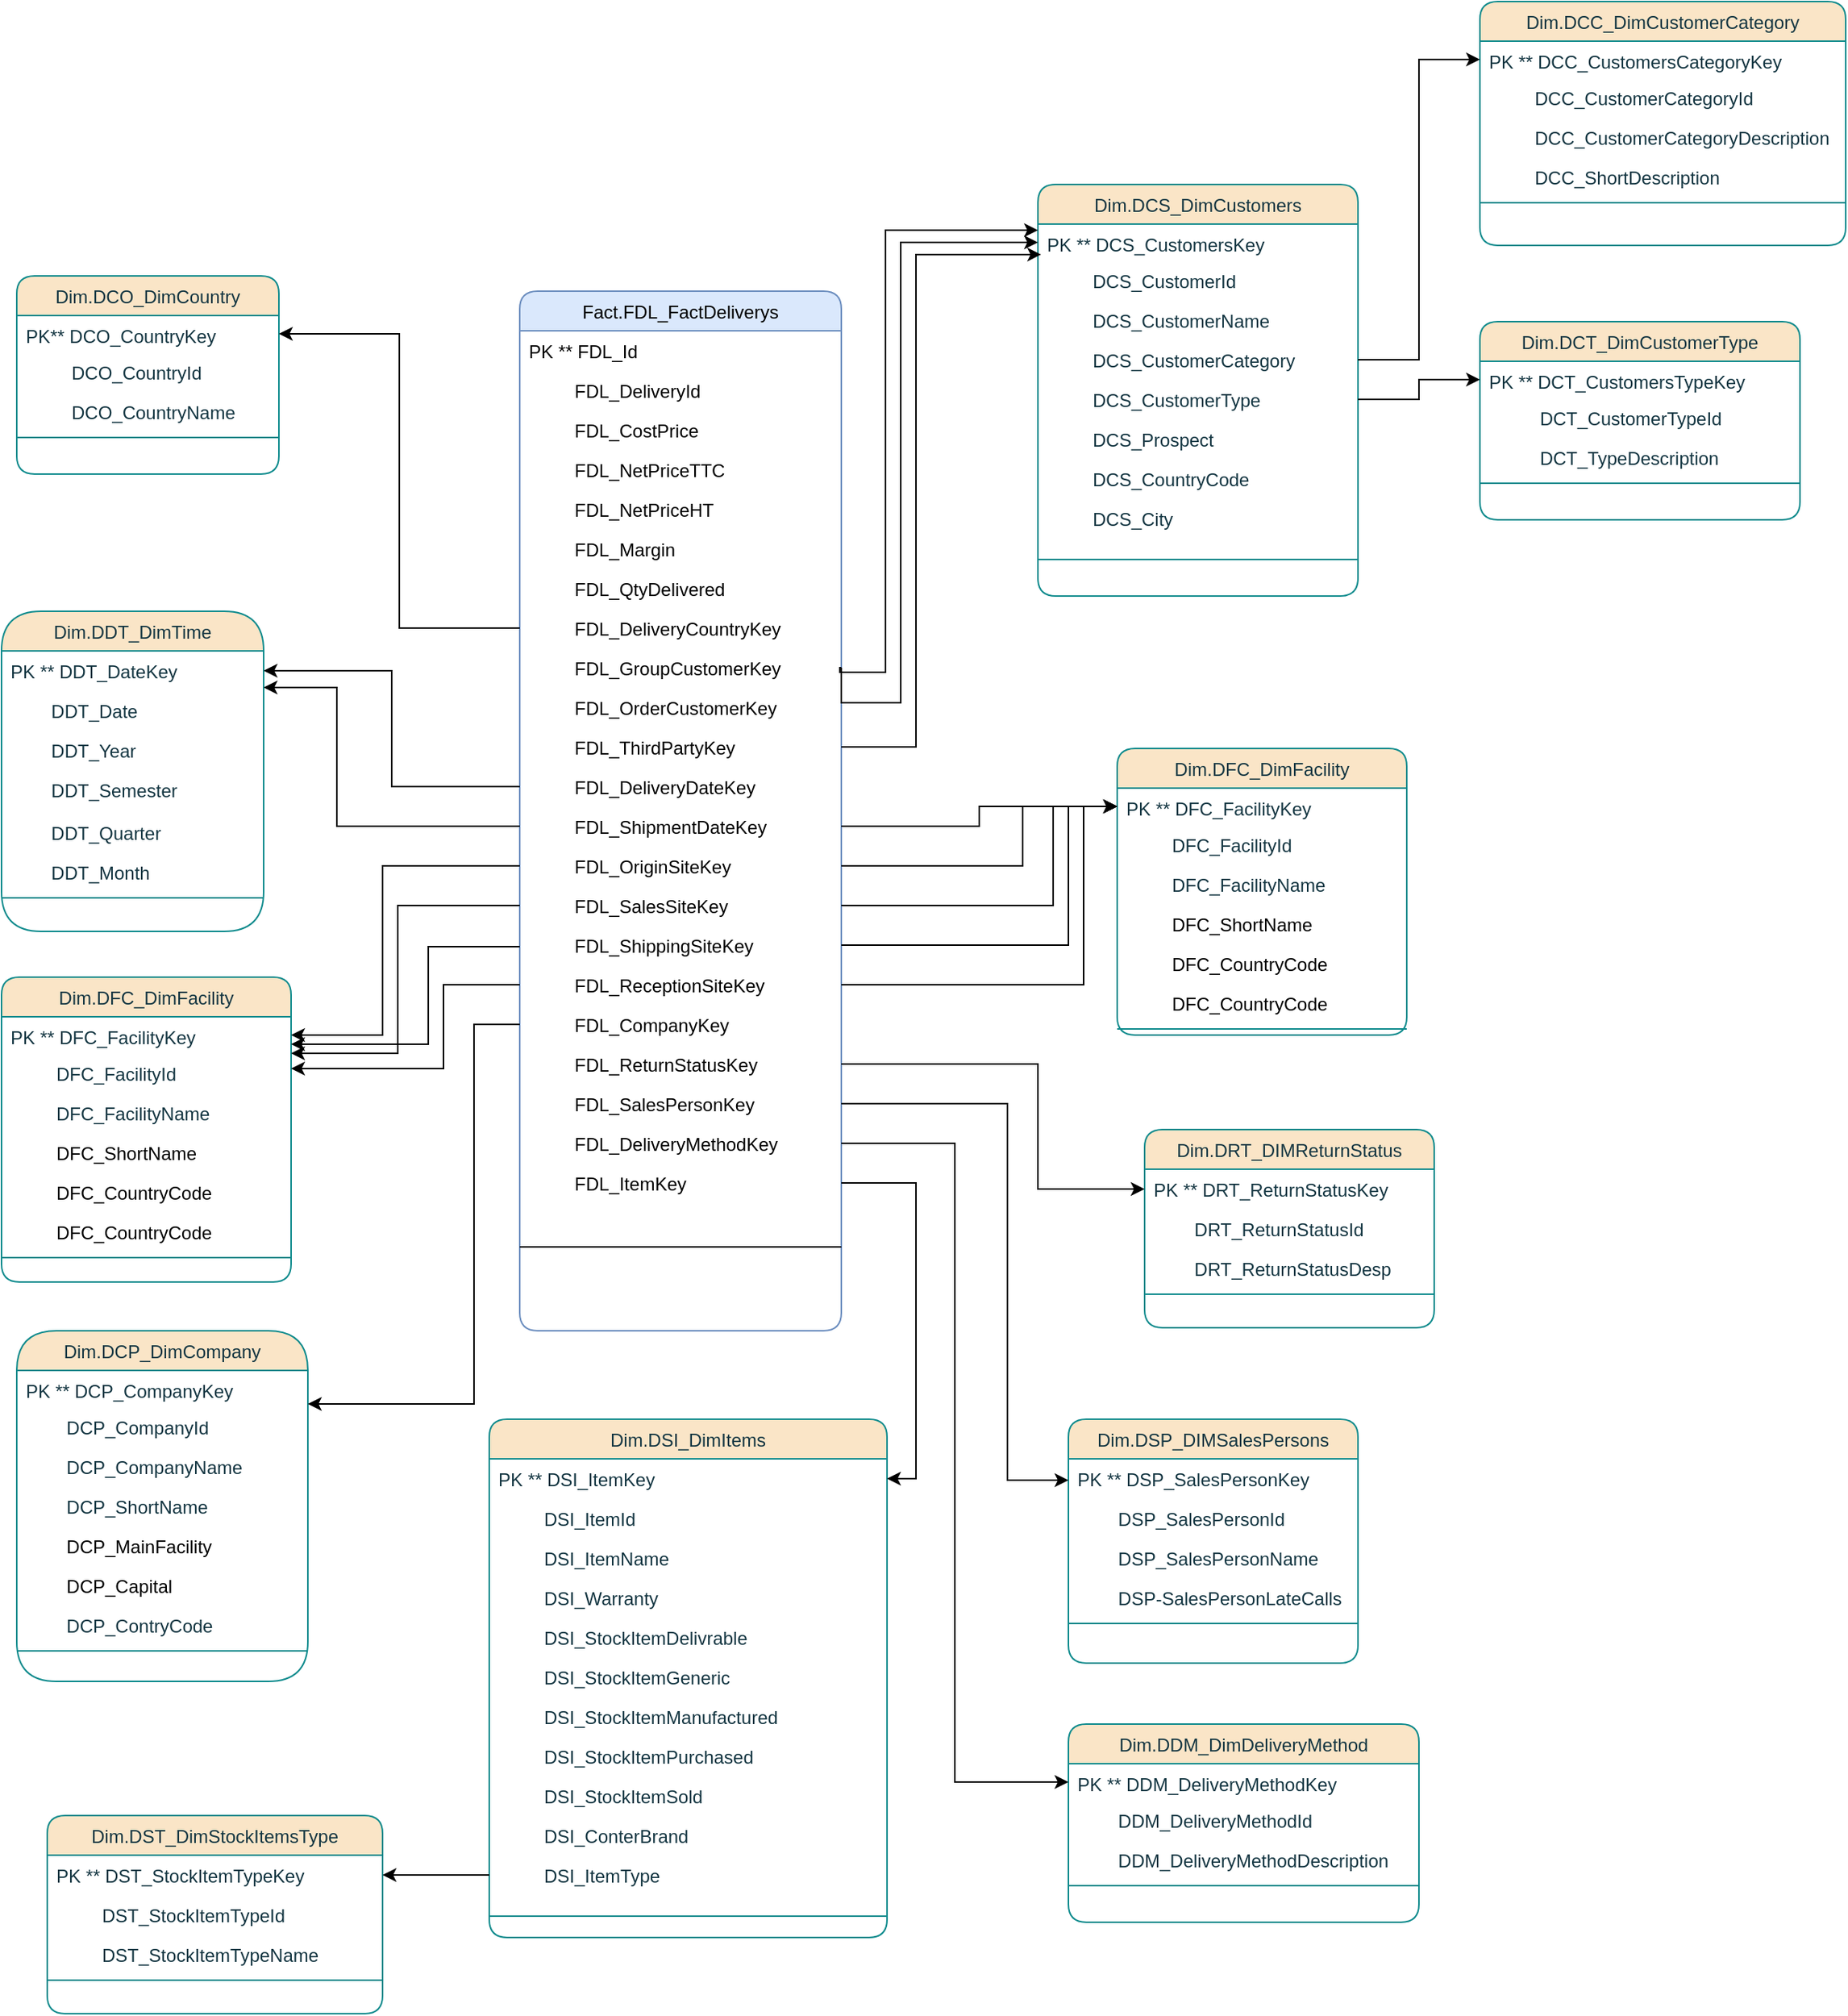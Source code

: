 <mxfile version="21.2.3" type="github">
  <diagram name="Page-1" id="ZgQyZG9NzWmbTlg7LCCB">
    <mxGraphModel dx="1158" dy="540" grid="1" gridSize="10" guides="1" tooltips="1" connect="1" arrows="1" fold="1" page="1" pageScale="1" pageWidth="1654" pageHeight="1169" math="0" shadow="0">
      <root>
        <mxCell id="0" />
        <mxCell id="1" parent="0" />
        <mxCell id="QGiz-dgJAuQ3S3tsfowD-1" value="Fact.FDL_FactDeliverys" style="swimlane;fontStyle=0;align=center;verticalAlign=top;childLayout=stackLayout;horizontal=1;startSize=26;horizontalStack=0;resizeParent=1;resizeLast=0;collapsible=1;marginBottom=0;rounded=1;shadow=0;strokeWidth=1;fillColor=#dae8fc;strokeColor=#6c8ebf;" vertex="1" parent="1">
          <mxGeometry x="340" y="340" width="211" height="682" as="geometry">
            <mxRectangle x="550" y="140" width="160" height="26" as="alternateBounds" />
          </mxGeometry>
        </mxCell>
        <mxCell id="QGiz-dgJAuQ3S3tsfowD-2" value="PK ** FDL_Id" style="text;align=left;verticalAlign=top;spacingLeft=4;spacingRight=4;overflow=hidden;rotatable=0;points=[[0,0.5],[1,0.5]];portConstraint=eastwest;" vertex="1" parent="QGiz-dgJAuQ3S3tsfowD-1">
          <mxGeometry y="26" width="211" height="26" as="geometry" />
        </mxCell>
        <mxCell id="QGiz-dgJAuQ3S3tsfowD-3" value="         FDL_DeliveryId" style="text;align=left;verticalAlign=top;spacingLeft=4;spacingRight=4;overflow=hidden;rotatable=0;points=[[0,0.5],[1,0.5]];portConstraint=eastwest;rounded=0;shadow=0;html=0;" vertex="1" parent="QGiz-dgJAuQ3S3tsfowD-1">
          <mxGeometry y="52" width="211" height="26" as="geometry" />
        </mxCell>
        <mxCell id="QGiz-dgJAuQ3S3tsfowD-4" value="         FDL_CostPrice   " style="text;align=left;verticalAlign=top;spacingLeft=4;spacingRight=4;overflow=hidden;rotatable=0;points=[[0,0.5],[1,0.5]];portConstraint=eastwest;rounded=0;shadow=0;html=0;" vertex="1" parent="QGiz-dgJAuQ3S3tsfowD-1">
          <mxGeometry y="78" width="211" height="26" as="geometry" />
        </mxCell>
        <mxCell id="QGiz-dgJAuQ3S3tsfowD-5" value="         FDL_NetPriceTTC  " style="text;align=left;verticalAlign=top;spacingLeft=4;spacingRight=4;overflow=hidden;rotatable=0;points=[[0,0.5],[1,0.5]];portConstraint=eastwest;rounded=0;shadow=0;html=0;" vertex="1" parent="QGiz-dgJAuQ3S3tsfowD-1">
          <mxGeometry y="104" width="211" height="26" as="geometry" />
        </mxCell>
        <mxCell id="QGiz-dgJAuQ3S3tsfowD-6" value="         FDL_NetPriceHT  " style="text;align=left;verticalAlign=top;spacingLeft=4;spacingRight=4;overflow=hidden;rotatable=0;points=[[0,0.5],[1,0.5]];portConstraint=eastwest;rounded=0;shadow=0;html=0;" vertex="1" parent="QGiz-dgJAuQ3S3tsfowD-1">
          <mxGeometry y="130" width="211" height="26" as="geometry" />
        </mxCell>
        <mxCell id="QGiz-dgJAuQ3S3tsfowD-7" value="         FDL_Margin  " style="text;align=left;verticalAlign=top;spacingLeft=4;spacingRight=4;overflow=hidden;rotatable=0;points=[[0,0.5],[1,0.5]];portConstraint=eastwest;rounded=0;shadow=0;html=0;" vertex="1" parent="QGiz-dgJAuQ3S3tsfowD-1">
          <mxGeometry y="156" width="211" height="26" as="geometry" />
        </mxCell>
        <mxCell id="QGiz-dgJAuQ3S3tsfowD-8" value="         FDL_QtyDelivered  " style="text;align=left;verticalAlign=top;spacingLeft=4;spacingRight=4;overflow=hidden;rotatable=0;points=[[0,0.5],[1,0.5]];portConstraint=eastwest;rounded=0;shadow=0;html=0;" vertex="1" parent="QGiz-dgJAuQ3S3tsfowD-1">
          <mxGeometry y="182" width="211" height="26" as="geometry" />
        </mxCell>
        <mxCell id="QGiz-dgJAuQ3S3tsfowD-12" value="         FDL_DeliveryCountryKey  " style="text;align=left;verticalAlign=top;spacingLeft=4;spacingRight=4;overflow=hidden;rotatable=0;points=[[0,0.5],[1,0.5]];portConstraint=eastwest;rounded=0;shadow=0;html=0;" vertex="1" parent="QGiz-dgJAuQ3S3tsfowD-1">
          <mxGeometry y="208" width="211" height="26" as="geometry" />
        </mxCell>
        <mxCell id="QGiz-dgJAuQ3S3tsfowD-9" value="         FDL_GroupCustomerKey  " style="text;align=left;verticalAlign=top;spacingLeft=4;spacingRight=4;overflow=hidden;rotatable=0;points=[[0,0.5],[1,0.5]];portConstraint=eastwest;rounded=0;shadow=0;html=0;" vertex="1" parent="QGiz-dgJAuQ3S3tsfowD-1">
          <mxGeometry y="234" width="211" height="26" as="geometry" />
        </mxCell>
        <mxCell id="QGiz-dgJAuQ3S3tsfowD-10" value="         FDL_OrderCustomerKey  " style="text;align=left;verticalAlign=top;spacingLeft=4;spacingRight=4;overflow=hidden;rotatable=0;points=[[0,0.5],[1,0.5]];portConstraint=eastwest;rounded=0;shadow=0;html=0;" vertex="1" parent="QGiz-dgJAuQ3S3tsfowD-1">
          <mxGeometry y="260" width="211" height="26" as="geometry" />
        </mxCell>
        <mxCell id="QGiz-dgJAuQ3S3tsfowD-11" value="         FDL_ThirdPartyKey  " style="text;align=left;verticalAlign=top;spacingLeft=4;spacingRight=4;overflow=hidden;rotatable=0;points=[[0,0.5],[1,0.5]];portConstraint=eastwest;rounded=0;shadow=0;html=0;" vertex="1" parent="QGiz-dgJAuQ3S3tsfowD-1">
          <mxGeometry y="286" width="211" height="26" as="geometry" />
        </mxCell>
        <mxCell id="QGiz-dgJAuQ3S3tsfowD-14" value="         FDL_DeliveryDateKey  " style="text;align=left;verticalAlign=top;spacingLeft=4;spacingRight=4;overflow=hidden;rotatable=0;points=[[0,0.5],[1,0.5]];portConstraint=eastwest;rounded=1;shadow=0;html=0;" vertex="1" parent="QGiz-dgJAuQ3S3tsfowD-1">
          <mxGeometry y="312" width="211" height="26" as="geometry" />
        </mxCell>
        <mxCell id="QGiz-dgJAuQ3S3tsfowD-15" value="         FDL_ShipmentDateKey  " style="text;align=left;verticalAlign=top;spacingLeft=4;spacingRight=4;overflow=hidden;rotatable=0;points=[[0,0.5],[1,0.5]];portConstraint=eastwest;rounded=1;shadow=0;html=0;" vertex="1" parent="QGiz-dgJAuQ3S3tsfowD-1">
          <mxGeometry y="338" width="211" height="26" as="geometry" />
        </mxCell>
        <mxCell id="QGiz-dgJAuQ3S3tsfowD-16" value="         FDL_OriginSiteKey&#xa;  " style="text;align=left;verticalAlign=top;spacingLeft=4;spacingRight=4;overflow=hidden;rotatable=0;points=[[0,0.5],[1,0.5]];portConstraint=eastwest;rounded=1;shadow=0;html=0;" vertex="1" parent="QGiz-dgJAuQ3S3tsfowD-1">
          <mxGeometry y="364" width="211" height="26" as="geometry" />
        </mxCell>
        <mxCell id="QGiz-dgJAuQ3S3tsfowD-17" value="         FDL_SalesSiteKey&#xa;  " style="text;align=left;verticalAlign=top;spacingLeft=4;spacingRight=4;overflow=hidden;rotatable=0;points=[[0,0.5],[1,0.5]];portConstraint=eastwest;rounded=1;shadow=0;html=0;" vertex="1" parent="QGiz-dgJAuQ3S3tsfowD-1">
          <mxGeometry y="390" width="211" height="26" as="geometry" />
        </mxCell>
        <mxCell id="QGiz-dgJAuQ3S3tsfowD-18" value="         FDL_ShippingSiteKey&#xa;  " style="text;align=left;verticalAlign=top;spacingLeft=4;spacingRight=4;overflow=hidden;rotatable=0;points=[[0,0.5],[1,0.5]];portConstraint=eastwest;rounded=1;shadow=0;html=0;" vertex="1" parent="QGiz-dgJAuQ3S3tsfowD-1">
          <mxGeometry y="416" width="211" height="26" as="geometry" />
        </mxCell>
        <mxCell id="QGiz-dgJAuQ3S3tsfowD-19" value="         FDL_ReceptionSiteKey&#xa;  " style="text;align=left;verticalAlign=top;spacingLeft=4;spacingRight=4;overflow=hidden;rotatable=0;points=[[0,0.5],[1,0.5]];portConstraint=eastwest;rounded=1;shadow=0;html=0;" vertex="1" parent="QGiz-dgJAuQ3S3tsfowD-1">
          <mxGeometry y="442" width="211" height="26" as="geometry" />
        </mxCell>
        <mxCell id="QGiz-dgJAuQ3S3tsfowD-20" value="         FDL_CompanyKey&#xa;  " style="text;align=left;verticalAlign=top;spacingLeft=4;spacingRight=4;overflow=hidden;rotatable=0;points=[[0,0.5],[1,0.5]];portConstraint=eastwest;rounded=1;shadow=0;html=0;" vertex="1" parent="QGiz-dgJAuQ3S3tsfowD-1">
          <mxGeometry y="468" width="211" height="26" as="geometry" />
        </mxCell>
        <mxCell id="QGiz-dgJAuQ3S3tsfowD-21" value="         FDL_ReturnStatusKey&#xa;  " style="text;align=left;verticalAlign=top;spacingLeft=4;spacingRight=4;overflow=hidden;rotatable=0;points=[[0,0.5],[1,0.5]];portConstraint=eastwest;rounded=1;shadow=0;html=0;" vertex="1" parent="QGiz-dgJAuQ3S3tsfowD-1">
          <mxGeometry y="494" width="211" height="26" as="geometry" />
        </mxCell>
        <mxCell id="QGiz-dgJAuQ3S3tsfowD-22" value="         FDL_SalesPersonKey&#xa;  " style="text;align=left;verticalAlign=top;spacingLeft=4;spacingRight=4;overflow=hidden;rotatable=0;points=[[0,0.5],[1,0.5]];portConstraint=eastwest;rounded=1;shadow=0;html=0;" vertex="1" parent="QGiz-dgJAuQ3S3tsfowD-1">
          <mxGeometry y="520" width="211" height="26" as="geometry" />
        </mxCell>
        <mxCell id="QGiz-dgJAuQ3S3tsfowD-23" value="         FDL_DeliveryMethodKey&#xa;  " style="text;align=left;verticalAlign=top;spacingLeft=4;spacingRight=4;overflow=hidden;rotatable=0;points=[[0,0.5],[1,0.5]];portConstraint=eastwest;rounded=1;shadow=0;html=0;" vertex="1" parent="QGiz-dgJAuQ3S3tsfowD-1">
          <mxGeometry y="546" width="211" height="26" as="geometry" />
        </mxCell>
        <mxCell id="QGiz-dgJAuQ3S3tsfowD-24" value="         FDL_ItemKey " style="text;align=left;verticalAlign=top;spacingLeft=4;spacingRight=4;overflow=hidden;rotatable=0;points=[[0,0.5],[1,0.5]];portConstraint=eastwest;rounded=0;shadow=0;html=0;" vertex="1" parent="QGiz-dgJAuQ3S3tsfowD-1">
          <mxGeometry y="572" width="211" height="26" as="geometry" />
        </mxCell>
        <mxCell id="QGiz-dgJAuQ3S3tsfowD-25" value="" style="line;html=1;strokeWidth=1;align=left;verticalAlign=middle;spacingTop=-1;spacingLeft=3;spacingRight=3;rotatable=0;labelPosition=right;points=[];portConstraint=eastwest;" vertex="1" parent="QGiz-dgJAuQ3S3tsfowD-1">
          <mxGeometry y="598" width="211" height="58" as="geometry" />
        </mxCell>
        <mxCell id="QGiz-dgJAuQ3S3tsfowD-26" value="Dim.DDT_DimTime" style="swimlane;fontStyle=0;align=center;verticalAlign=top;childLayout=stackLayout;horizontal=1;startSize=26;horizontalStack=0;resizeParent=1;resizeLast=0;collapsible=1;marginBottom=0;rounded=1;shadow=0;strokeWidth=1;fillColor=#FAE5C7;strokeColor=#0F8B8D;labelBackgroundColor=none;fontColor=#143642;arcSize=50;" vertex="1" parent="1">
          <mxGeometry y="550" width="172" height="210" as="geometry">
            <mxRectangle x="550" y="140" width="160" height="26" as="alternateBounds" />
          </mxGeometry>
        </mxCell>
        <mxCell id="QGiz-dgJAuQ3S3tsfowD-27" value="PK ** DDT_DateKey" style="text;align=left;verticalAlign=top;spacingLeft=4;spacingRight=4;overflow=hidden;rotatable=0;points=[[0,0.5],[1,0.5]];portConstraint=eastwest;labelBackgroundColor=none;fontColor=#143642;rounded=1;" vertex="1" parent="QGiz-dgJAuQ3S3tsfowD-26">
          <mxGeometry y="26" width="172" height="26" as="geometry" />
        </mxCell>
        <mxCell id="QGiz-dgJAuQ3S3tsfowD-28" value="        DDT_Date&#xa;" style="text;align=left;verticalAlign=top;spacingLeft=4;spacingRight=4;overflow=hidden;rotatable=0;points=[[0,0.5],[1,0.5]];portConstraint=eastwest;labelBackgroundColor=none;fontColor=#143642;rounded=1;" vertex="1" parent="QGiz-dgJAuQ3S3tsfowD-26">
          <mxGeometry y="52" width="172" height="26" as="geometry" />
        </mxCell>
        <mxCell id="QGiz-dgJAuQ3S3tsfowD-29" value="        DDT_Year&#xa;" style="text;align=left;verticalAlign=top;spacingLeft=4;spacingRight=4;overflow=hidden;rotatable=0;points=[[0,0.5],[1,0.5]];portConstraint=eastwest;labelBackgroundColor=none;fontColor=#143642;rounded=1;" vertex="1" parent="QGiz-dgJAuQ3S3tsfowD-26">
          <mxGeometry y="78" width="172" height="26" as="geometry" />
        </mxCell>
        <mxCell id="QGiz-dgJAuQ3S3tsfowD-30" value="        DDT_Semester&#xa;" style="text;align=left;verticalAlign=top;spacingLeft=4;spacingRight=4;overflow=hidden;rotatable=0;points=[[0,0.5],[1,0.5]];portConstraint=eastwest;labelBackgroundColor=none;fontColor=#143642;rounded=1;" vertex="1" parent="QGiz-dgJAuQ3S3tsfowD-26">
          <mxGeometry y="104" width="172" height="28" as="geometry" />
        </mxCell>
        <mxCell id="QGiz-dgJAuQ3S3tsfowD-31" value="        DDT_Quarter" style="text;align=left;verticalAlign=top;spacingLeft=4;spacingRight=4;overflow=hidden;rotatable=0;points=[[0,0.5],[1,0.5]];portConstraint=eastwest;labelBackgroundColor=none;fontColor=#143642;rounded=1;" vertex="1" parent="QGiz-dgJAuQ3S3tsfowD-26">
          <mxGeometry y="132" width="172" height="26" as="geometry" />
        </mxCell>
        <mxCell id="QGiz-dgJAuQ3S3tsfowD-32" value="        DDT_Month&#xa;" style="text;align=left;verticalAlign=top;spacingLeft=4;spacingRight=4;overflow=hidden;rotatable=0;points=[[0,0.5],[1,0.5]];portConstraint=eastwest;labelBackgroundColor=none;fontColor=#143642;rounded=1;" vertex="1" parent="QGiz-dgJAuQ3S3tsfowD-26">
          <mxGeometry y="158" width="172" height="26" as="geometry" />
        </mxCell>
        <mxCell id="QGiz-dgJAuQ3S3tsfowD-33" value="" style="line;html=1;strokeWidth=1;align=left;verticalAlign=middle;spacingTop=-1;spacingLeft=3;spacingRight=3;rotatable=0;labelPosition=right;points=[];portConstraint=eastwest;labelBackgroundColor=none;fillColor=#FAE5C7;strokeColor=#0F8B8D;fontColor=#143642;rounded=1;" vertex="1" parent="QGiz-dgJAuQ3S3tsfowD-26">
          <mxGeometry y="184" width="172" height="8" as="geometry" />
        </mxCell>
        <mxCell id="QGiz-dgJAuQ3S3tsfowD-34" style="edgeStyle=orthogonalEdgeStyle;rounded=0;orthogonalLoop=1;jettySize=auto;html=1;" edge="1" parent="1" source="QGiz-dgJAuQ3S3tsfowD-14" target="QGiz-dgJAuQ3S3tsfowD-27">
          <mxGeometry relative="1" as="geometry" />
        </mxCell>
        <mxCell id="QGiz-dgJAuQ3S3tsfowD-35" style="edgeStyle=orthogonalEdgeStyle;rounded=0;orthogonalLoop=1;jettySize=auto;html=1;" edge="1" parent="1" source="QGiz-dgJAuQ3S3tsfowD-15" target="QGiz-dgJAuQ3S3tsfowD-27">
          <mxGeometry relative="1" as="geometry">
            <Array as="points">
              <mxPoint x="220" y="691" />
              <mxPoint x="220" y="600" />
            </Array>
          </mxGeometry>
        </mxCell>
        <mxCell id="QGiz-dgJAuQ3S3tsfowD-36" value="Dim.DFC_DimFacility" style="swimlane;fontStyle=0;align=center;verticalAlign=top;childLayout=stackLayout;horizontal=1;startSize=26;horizontalStack=0;resizeParent=1;resizeLast=0;collapsible=1;marginBottom=0;rounded=1;shadow=0;strokeWidth=1;fillColor=#FAE5C7;strokeColor=#0F8B8D;labelBackgroundColor=none;fontColor=#143642;" vertex="1" parent="1">
          <mxGeometry y="790" width="190" height="200" as="geometry">
            <mxRectangle x="550" y="140" width="160" height="26" as="alternateBounds" />
          </mxGeometry>
        </mxCell>
        <mxCell id="QGiz-dgJAuQ3S3tsfowD-37" value="PK ** DFC_FacilityKey" style="text;align=left;verticalAlign=top;spacingLeft=4;spacingRight=4;overflow=hidden;rotatable=0;points=[[0,0.5],[1,0.5]];portConstraint=eastwest;labelBackgroundColor=none;fontColor=#143642;rounded=1;" vertex="1" parent="QGiz-dgJAuQ3S3tsfowD-36">
          <mxGeometry y="26" width="190" height="24" as="geometry" />
        </mxCell>
        <mxCell id="QGiz-dgJAuQ3S3tsfowD-38" value="         DFC_FacilityId" style="text;align=left;verticalAlign=top;spacingLeft=4;spacingRight=4;overflow=hidden;rotatable=0;points=[[0,0.5],[1,0.5]];portConstraint=eastwest;labelBackgroundColor=none;fontColor=#143642;rounded=1;" vertex="1" parent="QGiz-dgJAuQ3S3tsfowD-36">
          <mxGeometry y="50" width="190" height="26" as="geometry" />
        </mxCell>
        <mxCell id="QGiz-dgJAuQ3S3tsfowD-39" value="         DFC_FacilityName" style="text;align=left;verticalAlign=top;spacingLeft=4;spacingRight=4;overflow=hidden;rotatable=0;points=[[0,0.5],[1,0.5]];portConstraint=eastwest;labelBackgroundColor=none;fontColor=#143642;rounded=1;" vertex="1" parent="QGiz-dgJAuQ3S3tsfowD-36">
          <mxGeometry y="76" width="190" height="26" as="geometry" />
        </mxCell>
        <mxCell id="QGiz-dgJAuQ3S3tsfowD-40" value="         DFC_ShortName" style="text;align=left;verticalAlign=top;spacingLeft=4;spacingRight=4;overflow=hidden;rotatable=0;points=[[0,0.5],[1,0.5]];portConstraint=eastwest;labelBackgroundColor=none;rounded=1;" vertex="1" parent="QGiz-dgJAuQ3S3tsfowD-36">
          <mxGeometry y="102" width="190" height="26" as="geometry" />
        </mxCell>
        <mxCell id="QGiz-dgJAuQ3S3tsfowD-41" value="         DFC_CountryCode" style="text;align=left;verticalAlign=top;spacingLeft=4;spacingRight=4;overflow=hidden;rotatable=0;points=[[0,0.5],[1,0.5]];portConstraint=eastwest;labelBackgroundColor=none;rounded=1;" vertex="1" parent="QGiz-dgJAuQ3S3tsfowD-36">
          <mxGeometry y="128" width="190" height="26" as="geometry" />
        </mxCell>
        <mxCell id="QGiz-dgJAuQ3S3tsfowD-42" value="         DFC_CountryCode" style="text;align=left;verticalAlign=top;spacingLeft=4;spacingRight=4;overflow=hidden;rotatable=0;points=[[0,0.5],[1,0.5]];portConstraint=eastwest;labelBackgroundColor=none;rounded=1;" vertex="1" parent="QGiz-dgJAuQ3S3tsfowD-36">
          <mxGeometry y="154" width="190" height="26" as="geometry" />
        </mxCell>
        <mxCell id="QGiz-dgJAuQ3S3tsfowD-43" value="" style="line;html=1;strokeWidth=1;align=left;verticalAlign=middle;spacingTop=-1;spacingLeft=3;spacingRight=3;rotatable=0;labelPosition=right;points=[];portConstraint=eastwest;labelBackgroundColor=none;fillColor=#FAE5C7;strokeColor=#0F8B8D;fontColor=#143642;rounded=1;" vertex="1" parent="QGiz-dgJAuQ3S3tsfowD-36">
          <mxGeometry y="180" width="190" height="8" as="geometry" />
        </mxCell>
        <mxCell id="QGiz-dgJAuQ3S3tsfowD-44" style="edgeStyle=orthogonalEdgeStyle;rounded=0;orthogonalLoop=1;jettySize=auto;html=1;entryX=1;entryY=0.5;entryDx=0;entryDy=0;" edge="1" parent="1" source="QGiz-dgJAuQ3S3tsfowD-16" target="QGiz-dgJAuQ3S3tsfowD-37">
          <mxGeometry relative="1" as="geometry">
            <Array as="points">
              <mxPoint x="250" y="717" />
              <mxPoint x="250" y="828" />
            </Array>
          </mxGeometry>
        </mxCell>
        <mxCell id="QGiz-dgJAuQ3S3tsfowD-45" style="edgeStyle=orthogonalEdgeStyle;rounded=0;orthogonalLoop=1;jettySize=auto;html=1;" edge="1" parent="1" source="QGiz-dgJAuQ3S3tsfowD-17" target="QGiz-dgJAuQ3S3tsfowD-37">
          <mxGeometry relative="1" as="geometry">
            <Array as="points">
              <mxPoint x="260" y="743" />
              <mxPoint x="260" y="840" />
            </Array>
          </mxGeometry>
        </mxCell>
        <mxCell id="QGiz-dgJAuQ3S3tsfowD-46" style="edgeStyle=orthogonalEdgeStyle;rounded=0;orthogonalLoop=1;jettySize=auto;html=1;" edge="1" parent="1" source="QGiz-dgJAuQ3S3tsfowD-18">
          <mxGeometry relative="1" as="geometry">
            <mxPoint x="300" y="770" as="sourcePoint" />
            <mxPoint x="190" y="834" as="targetPoint" />
            <Array as="points">
              <mxPoint x="280" y="770" />
              <mxPoint x="280" y="834" />
            </Array>
          </mxGeometry>
        </mxCell>
        <mxCell id="QGiz-dgJAuQ3S3tsfowD-47" style="edgeStyle=orthogonalEdgeStyle;rounded=0;orthogonalLoop=1;jettySize=auto;html=1;" edge="1" parent="1" source="QGiz-dgJAuQ3S3tsfowD-19">
          <mxGeometry relative="1" as="geometry">
            <mxPoint x="190" y="850" as="targetPoint" />
            <Array as="points">
              <mxPoint x="290" y="795" />
              <mxPoint x="290" y="850" />
              <mxPoint x="190" y="850" />
            </Array>
          </mxGeometry>
        </mxCell>
        <mxCell id="QGiz-dgJAuQ3S3tsfowD-48" value="Dim.DCP_DimCompany" style="swimlane;fontStyle=0;align=center;verticalAlign=top;childLayout=stackLayout;horizontal=1;startSize=26;horizontalStack=0;resizeParent=1;resizeLast=0;collapsible=1;marginBottom=0;rounded=1;shadow=0;strokeWidth=1;fillColor=#FAE5C7;strokeColor=#0F8B8D;labelBackgroundColor=none;fontColor=#143642;arcSize=40;" vertex="1" parent="1">
          <mxGeometry x="10" y="1022" width="191" height="230" as="geometry">
            <mxRectangle x="550" y="140" width="160" height="26" as="alternateBounds" />
          </mxGeometry>
        </mxCell>
        <mxCell id="QGiz-dgJAuQ3S3tsfowD-49" value="PK ** DCP_CompanyKey&#xa;" style="text;align=left;verticalAlign=top;spacingLeft=4;spacingRight=4;overflow=hidden;rotatable=0;points=[[0,0.5],[1,0.5]];portConstraint=eastwest;labelBackgroundColor=none;fontColor=#143642;rounded=1;" vertex="1" parent="QGiz-dgJAuQ3S3tsfowD-48">
          <mxGeometry y="26" width="191" height="24" as="geometry" />
        </mxCell>
        <mxCell id="QGiz-dgJAuQ3S3tsfowD-50" value="        DCP_CompanyId" style="text;align=left;verticalAlign=top;spacingLeft=4;spacingRight=4;overflow=hidden;rotatable=0;points=[[0,0.5],[1,0.5]];portConstraint=eastwest;labelBackgroundColor=none;fontColor=#143642;rounded=1;" vertex="1" parent="QGiz-dgJAuQ3S3tsfowD-48">
          <mxGeometry y="50" width="191" height="26" as="geometry" />
        </mxCell>
        <mxCell id="QGiz-dgJAuQ3S3tsfowD-51" value="        DCP_CompanyName" style="text;align=left;verticalAlign=top;spacingLeft=4;spacingRight=4;overflow=hidden;rotatable=0;points=[[0,0.5],[1,0.5]];portConstraint=eastwest;labelBackgroundColor=none;fontColor=#143642;rounded=1;" vertex="1" parent="QGiz-dgJAuQ3S3tsfowD-48">
          <mxGeometry y="76" width="191" height="26" as="geometry" />
        </mxCell>
        <mxCell id="QGiz-dgJAuQ3S3tsfowD-52" value="        DCP_ShortName" style="text;align=left;verticalAlign=top;spacingLeft=4;spacingRight=4;overflow=hidden;rotatable=0;points=[[0,0.5],[1,0.5]];portConstraint=eastwest;labelBackgroundColor=none;fontColor=#143642;rounded=1;" vertex="1" parent="QGiz-dgJAuQ3S3tsfowD-48">
          <mxGeometry y="102" width="191" height="26" as="geometry" />
        </mxCell>
        <mxCell id="QGiz-dgJAuQ3S3tsfowD-53" value="        DCP_MainFacility" style="text;align=left;verticalAlign=top;spacingLeft=4;spacingRight=4;overflow=hidden;rotatable=0;points=[[0,0.5],[1,0.5]];portConstraint=eastwest;rounded=1;shadow=0;html=0;labelBackgroundColor=none;" vertex="1" parent="QGiz-dgJAuQ3S3tsfowD-48">
          <mxGeometry y="128" width="191" height="26" as="geometry" />
        </mxCell>
        <mxCell id="QGiz-dgJAuQ3S3tsfowD-54" value="        DCP_Capital" style="text;align=left;verticalAlign=top;spacingLeft=4;spacingRight=4;overflow=hidden;rotatable=0;points=[[0,0.5],[1,0.5]];portConstraint=eastwest;rounded=1;shadow=0;html=0;labelBackgroundColor=none;" vertex="1" parent="QGiz-dgJAuQ3S3tsfowD-48">
          <mxGeometry y="154" width="191" height="26" as="geometry" />
        </mxCell>
        <mxCell id="QGiz-dgJAuQ3S3tsfowD-55" value="        DCP_ContryCode" style="text;align=left;verticalAlign=top;spacingLeft=4;spacingRight=4;overflow=hidden;rotatable=0;points=[[0,0.5],[1,0.5]];portConstraint=eastwest;labelBackgroundColor=none;fontColor=#143642;rounded=1;" vertex="1" parent="QGiz-dgJAuQ3S3tsfowD-48">
          <mxGeometry y="180" width="191" height="26" as="geometry" />
        </mxCell>
        <mxCell id="QGiz-dgJAuQ3S3tsfowD-56" value="" style="line;html=1;strokeWidth=1;align=left;verticalAlign=middle;spacingTop=-1;spacingLeft=3;spacingRight=3;rotatable=0;labelPosition=right;points=[];portConstraint=eastwest;labelBackgroundColor=none;fillColor=#FAE5C7;strokeColor=#0F8B8D;fontColor=#143642;rounded=1;" vertex="1" parent="QGiz-dgJAuQ3S3tsfowD-48">
          <mxGeometry y="206" width="191" height="8" as="geometry" />
        </mxCell>
        <mxCell id="QGiz-dgJAuQ3S3tsfowD-57" style="edgeStyle=orthogonalEdgeStyle;rounded=0;orthogonalLoop=1;jettySize=auto;html=1;" edge="1" parent="1" source="QGiz-dgJAuQ3S3tsfowD-20" target="QGiz-dgJAuQ3S3tsfowD-49">
          <mxGeometry relative="1" as="geometry">
            <Array as="points">
              <mxPoint x="310" y="821" />
              <mxPoint x="310" y="1070" />
            </Array>
          </mxGeometry>
        </mxCell>
        <mxCell id="QGiz-dgJAuQ3S3tsfowD-58" value="Dim.DSI_DimItems" style="swimlane;fontStyle=0;align=center;verticalAlign=top;childLayout=stackLayout;horizontal=1;startSize=26;horizontalStack=0;resizeParent=1;resizeLast=0;collapsible=1;marginBottom=0;rounded=1;shadow=0;strokeWidth=1;fillColor=#FAE5C7;strokeColor=#0F8B8D;labelBackgroundColor=none;fontColor=#143642;" vertex="1" parent="1">
          <mxGeometry x="320" y="1080" width="261" height="340" as="geometry">
            <mxRectangle x="550" y="140" width="160" height="26" as="alternateBounds" />
          </mxGeometry>
        </mxCell>
        <mxCell id="QGiz-dgJAuQ3S3tsfowD-59" value="PK ** DSI_ItemKey" style="text;align=left;verticalAlign=top;spacingLeft=4;spacingRight=4;overflow=hidden;rotatable=0;points=[[0,0.5],[1,0.5]];portConstraint=eastwest;labelBackgroundColor=none;fontColor=#143642;rounded=1;" vertex="1" parent="QGiz-dgJAuQ3S3tsfowD-58">
          <mxGeometry y="26" width="261" height="26" as="geometry" />
        </mxCell>
        <mxCell id="QGiz-dgJAuQ3S3tsfowD-60" value="         DSI_ItemId&#xa;" style="text;align=left;verticalAlign=top;spacingLeft=4;spacingRight=4;overflow=hidden;rotatable=0;points=[[0,0.5],[1,0.5]];portConstraint=eastwest;labelBackgroundColor=none;fontColor=#143642;rounded=1;" vertex="1" parent="QGiz-dgJAuQ3S3tsfowD-58">
          <mxGeometry y="52" width="261" height="26" as="geometry" />
        </mxCell>
        <mxCell id="QGiz-dgJAuQ3S3tsfowD-61" value="         DSI_ItemName&#xa;" style="text;align=left;verticalAlign=top;spacingLeft=4;spacingRight=4;overflow=hidden;rotatable=0;points=[[0,0.5],[1,0.5]];portConstraint=eastwest;labelBackgroundColor=none;fontColor=#143642;rounded=1;" vertex="1" parent="QGiz-dgJAuQ3S3tsfowD-58">
          <mxGeometry y="78" width="261" height="26" as="geometry" />
        </mxCell>
        <mxCell id="QGiz-dgJAuQ3S3tsfowD-62" value="         DSI_Warranty&#xa;" style="text;align=left;verticalAlign=top;spacingLeft=4;spacingRight=4;overflow=hidden;rotatable=0;points=[[0,0.5],[1,0.5]];portConstraint=eastwest;labelBackgroundColor=none;fontColor=#143642;rounded=1;" vertex="1" parent="QGiz-dgJAuQ3S3tsfowD-58">
          <mxGeometry y="104" width="261" height="26" as="geometry" />
        </mxCell>
        <mxCell id="QGiz-dgJAuQ3S3tsfowD-63" value="         DSI_StockItemDelivrable" style="text;align=left;verticalAlign=top;spacingLeft=4;spacingRight=4;overflow=hidden;rotatable=0;points=[[0,0.5],[1,0.5]];portConstraint=eastwest;labelBackgroundColor=none;fontColor=#143642;rounded=1;" vertex="1" parent="QGiz-dgJAuQ3S3tsfowD-58">
          <mxGeometry y="130" width="261" height="26" as="geometry" />
        </mxCell>
        <mxCell id="QGiz-dgJAuQ3S3tsfowD-64" value="         DSI_StockItemGeneric &#xa;" style="text;align=left;verticalAlign=top;spacingLeft=4;spacingRight=4;overflow=hidden;rotatable=0;points=[[0,0.5],[1,0.5]];portConstraint=eastwest;labelBackgroundColor=none;fontColor=#143642;rounded=1;" vertex="1" parent="QGiz-dgJAuQ3S3tsfowD-58">
          <mxGeometry y="156" width="261" height="26" as="geometry" />
        </mxCell>
        <mxCell id="QGiz-dgJAuQ3S3tsfowD-65" value="         DSI_StockItemManufactured" style="text;align=left;verticalAlign=top;spacingLeft=4;spacingRight=4;overflow=hidden;rotatable=0;points=[[0,0.5],[1,0.5]];portConstraint=eastwest;labelBackgroundColor=none;fontColor=#143642;rounded=1;" vertex="1" parent="QGiz-dgJAuQ3S3tsfowD-58">
          <mxGeometry y="182" width="261" height="26" as="geometry" />
        </mxCell>
        <mxCell id="QGiz-dgJAuQ3S3tsfowD-66" value="         DSI_StockItemPurchased" style="text;align=left;verticalAlign=top;spacingLeft=4;spacingRight=4;overflow=hidden;rotatable=0;points=[[0,0.5],[1,0.5]];portConstraint=eastwest;labelBackgroundColor=none;fontColor=#143642;rounded=1;" vertex="1" parent="QGiz-dgJAuQ3S3tsfowD-58">
          <mxGeometry y="208" width="261" height="26" as="geometry" />
        </mxCell>
        <mxCell id="QGiz-dgJAuQ3S3tsfowD-67" value="         DSI_StockItemSold&#xa;" style="text;align=left;verticalAlign=top;spacingLeft=4;spacingRight=4;overflow=hidden;rotatable=0;points=[[0,0.5],[1,0.5]];portConstraint=eastwest;labelBackgroundColor=none;fontColor=#143642;rounded=1;" vertex="1" parent="QGiz-dgJAuQ3S3tsfowD-58">
          <mxGeometry y="234" width="261" height="26" as="geometry" />
        </mxCell>
        <mxCell id="QGiz-dgJAuQ3S3tsfowD-68" value="         DSI_ConterBrand&#xa;" style="text;align=left;verticalAlign=top;spacingLeft=4;spacingRight=4;overflow=hidden;rotatable=0;points=[[0,0.5],[1,0.5]];portConstraint=eastwest;labelBackgroundColor=none;fontColor=#143642;rounded=1;" vertex="1" parent="QGiz-dgJAuQ3S3tsfowD-58">
          <mxGeometry y="260" width="261" height="26" as="geometry" />
        </mxCell>
        <mxCell id="QGiz-dgJAuQ3S3tsfowD-69" value="         DSI_ItemType&#xa;" style="text;align=left;verticalAlign=top;spacingLeft=4;spacingRight=4;overflow=hidden;rotatable=0;points=[[0,0.5],[1,0.5]];portConstraint=eastwest;labelBackgroundColor=none;fontColor=#143642;rounded=1;" vertex="1" parent="QGiz-dgJAuQ3S3tsfowD-58">
          <mxGeometry y="286" width="261" height="26" as="geometry" />
        </mxCell>
        <mxCell id="QGiz-dgJAuQ3S3tsfowD-70" value="" style="line;html=1;strokeWidth=1;align=left;verticalAlign=middle;spacingTop=-1;spacingLeft=3;spacingRight=3;rotatable=0;labelPosition=right;points=[];portConstraint=eastwest;labelBackgroundColor=none;fillColor=#FAE5C7;strokeColor=#0F8B8D;fontColor=#143642;rounded=1;" vertex="1" parent="QGiz-dgJAuQ3S3tsfowD-58">
          <mxGeometry y="312" width="261" height="28" as="geometry" />
        </mxCell>
        <mxCell id="QGiz-dgJAuQ3S3tsfowD-72" style="edgeStyle=orthogonalEdgeStyle;rounded=0;orthogonalLoop=1;jettySize=auto;html=1;" edge="1" parent="1" source="QGiz-dgJAuQ3S3tsfowD-24" target="QGiz-dgJAuQ3S3tsfowD-59">
          <mxGeometry relative="1" as="geometry">
            <Array as="points">
              <mxPoint x="600" y="925" />
              <mxPoint x="600" y="1119" />
            </Array>
          </mxGeometry>
        </mxCell>
        <mxCell id="QGiz-dgJAuQ3S3tsfowD-73" value="Dim.DST_DimStockItemsType" style="swimlane;fontStyle=0;align=center;verticalAlign=top;childLayout=stackLayout;horizontal=1;startSize=26;horizontalStack=0;resizeParent=1;resizeLast=0;collapsible=1;marginBottom=0;rounded=1;shadow=0;strokeWidth=1;fillColor=#FAE5C7;strokeColor=#0F8B8D;labelBackgroundColor=none;fontColor=#143642;" vertex="1" parent="1">
          <mxGeometry x="30" y="1340" width="220" height="130" as="geometry">
            <mxRectangle x="550" y="140" width="160" height="26" as="alternateBounds" />
          </mxGeometry>
        </mxCell>
        <mxCell id="QGiz-dgJAuQ3S3tsfowD-74" value="PK ** DST_StockItemTypeKey" style="text;align=left;verticalAlign=top;spacingLeft=4;spacingRight=4;overflow=hidden;rotatable=0;points=[[0,0.5],[1,0.5]];portConstraint=eastwest;labelBackgroundColor=none;fontColor=#143642;rounded=1;" vertex="1" parent="QGiz-dgJAuQ3S3tsfowD-73">
          <mxGeometry y="26" width="220" height="26" as="geometry" />
        </mxCell>
        <mxCell id="QGiz-dgJAuQ3S3tsfowD-75" value="         DST_StockItemTypeId&#xa;" style="text;align=left;verticalAlign=top;spacingLeft=4;spacingRight=4;overflow=hidden;rotatable=0;points=[[0,0.5],[1,0.5]];portConstraint=eastwest;labelBackgroundColor=none;fontColor=#143642;rounded=1;" vertex="1" parent="QGiz-dgJAuQ3S3tsfowD-73">
          <mxGeometry y="52" width="220" height="26" as="geometry" />
        </mxCell>
        <mxCell id="QGiz-dgJAuQ3S3tsfowD-76" value="         DST_StockItemTypeName" style="text;align=left;verticalAlign=top;spacingLeft=4;spacingRight=4;overflow=hidden;rotatable=0;points=[[0,0.5],[1,0.5]];portConstraint=eastwest;labelBackgroundColor=none;fontColor=#143642;rounded=1;" vertex="1" parent="QGiz-dgJAuQ3S3tsfowD-73">
          <mxGeometry y="78" width="220" height="26" as="geometry" />
        </mxCell>
        <mxCell id="QGiz-dgJAuQ3S3tsfowD-77" value="" style="line;html=1;strokeWidth=1;align=left;verticalAlign=middle;spacingTop=-1;spacingLeft=3;spacingRight=3;rotatable=0;labelPosition=right;points=[];portConstraint=eastwest;labelBackgroundColor=none;fillColor=#FAE5C7;strokeColor=#0F8B8D;fontColor=#143642;rounded=1;" vertex="1" parent="QGiz-dgJAuQ3S3tsfowD-73">
          <mxGeometry y="104" width="220" height="8" as="geometry" />
        </mxCell>
        <mxCell id="QGiz-dgJAuQ3S3tsfowD-79" style="edgeStyle=orthogonalEdgeStyle;rounded=0;orthogonalLoop=1;jettySize=auto;html=1;" edge="1" parent="1" source="QGiz-dgJAuQ3S3tsfowD-69" target="QGiz-dgJAuQ3S3tsfowD-74">
          <mxGeometry relative="1" as="geometry" />
        </mxCell>
        <mxCell id="QGiz-dgJAuQ3S3tsfowD-80" value="Dim.DSP_DIMSalesPersons" style="swimlane;fontStyle=0;align=center;verticalAlign=top;childLayout=stackLayout;horizontal=1;startSize=26;horizontalStack=0;resizeParent=1;resizeLast=0;collapsible=1;marginBottom=0;rounded=1;shadow=0;strokeWidth=1;fillColor=#FAE5C7;strokeColor=#0F8B8D;labelBackgroundColor=none;fontColor=#143642;" vertex="1" parent="1">
          <mxGeometry x="700" y="1080" width="190" height="160" as="geometry">
            <mxRectangle x="550" y="140" width="160" height="26" as="alternateBounds" />
          </mxGeometry>
        </mxCell>
        <mxCell id="QGiz-dgJAuQ3S3tsfowD-81" value="PK ** DSP_SalesPersonKey" style="text;align=left;verticalAlign=top;spacingLeft=4;spacingRight=4;overflow=hidden;rotatable=0;points=[[0,0.5],[1,0.5]];portConstraint=eastwest;labelBackgroundColor=none;fontColor=#143642;rounded=1;" vertex="1" parent="QGiz-dgJAuQ3S3tsfowD-80">
          <mxGeometry y="26" width="190" height="26" as="geometry" />
        </mxCell>
        <mxCell id="QGiz-dgJAuQ3S3tsfowD-82" value="        DSP_SalesPersonId" style="text;align=left;verticalAlign=top;spacingLeft=4;spacingRight=4;overflow=hidden;rotatable=0;points=[[0,0.5],[1,0.5]];portConstraint=eastwest;labelBackgroundColor=none;fontColor=#143642;rounded=1;" vertex="1" parent="QGiz-dgJAuQ3S3tsfowD-80">
          <mxGeometry y="52" width="190" height="26" as="geometry" />
        </mxCell>
        <mxCell id="QGiz-dgJAuQ3S3tsfowD-83" value="        DSP_SalesPersonName" style="text;align=left;verticalAlign=top;spacingLeft=4;spacingRight=4;overflow=hidden;rotatable=0;points=[[0,0.5],[1,0.5]];portConstraint=eastwest;labelBackgroundColor=none;fontColor=#143642;rounded=1;" vertex="1" parent="QGiz-dgJAuQ3S3tsfowD-80">
          <mxGeometry y="78" width="190" height="26" as="geometry" />
        </mxCell>
        <mxCell id="QGiz-dgJAuQ3S3tsfowD-84" value="        DSP-SalesPersonLateCalls" style="text;align=left;verticalAlign=top;spacingLeft=4;spacingRight=4;overflow=hidden;rotatable=0;points=[[0,0.5],[1,0.5]];portConstraint=eastwest;rounded=1;shadow=0;html=0;labelBackgroundColor=none;fontColor=#143642;" vertex="1" parent="QGiz-dgJAuQ3S3tsfowD-80">
          <mxGeometry y="104" width="190" height="26" as="geometry" />
        </mxCell>
        <mxCell id="QGiz-dgJAuQ3S3tsfowD-85" value="" style="line;html=1;strokeWidth=1;align=left;verticalAlign=middle;spacingTop=-1;spacingLeft=3;spacingRight=3;rotatable=0;labelPosition=right;points=[];portConstraint=eastwest;labelBackgroundColor=none;fillColor=#FAE5C7;strokeColor=#0F8B8D;fontColor=#143642;rounded=1;" vertex="1" parent="QGiz-dgJAuQ3S3tsfowD-80">
          <mxGeometry y="130" width="190" height="8" as="geometry" />
        </mxCell>
        <mxCell id="QGiz-dgJAuQ3S3tsfowD-86" style="edgeStyle=orthogonalEdgeStyle;rounded=0;orthogonalLoop=1;jettySize=auto;html=1;" edge="1" parent="1" source="QGiz-dgJAuQ3S3tsfowD-22" target="QGiz-dgJAuQ3S3tsfowD-81">
          <mxGeometry relative="1" as="geometry">
            <Array as="points">
              <mxPoint x="660" y="873" />
              <mxPoint x="660" y="1120" />
            </Array>
          </mxGeometry>
        </mxCell>
        <mxCell id="QGiz-dgJAuQ3S3tsfowD-87" value="Dim.DRT_DIMReturnStatus" style="swimlane;fontStyle=0;align=center;verticalAlign=top;childLayout=stackLayout;horizontal=1;startSize=26;horizontalStack=0;resizeParent=1;resizeLast=0;collapsible=1;marginBottom=0;rounded=1;shadow=0;strokeWidth=1;fillColor=#FAE5C7;strokeColor=#0F8B8D;labelBackgroundColor=none;fontColor=#143642;" vertex="1" parent="1">
          <mxGeometry x="750" y="890" width="190" height="130" as="geometry">
            <mxRectangle x="550" y="140" width="160" height="26" as="alternateBounds" />
          </mxGeometry>
        </mxCell>
        <mxCell id="QGiz-dgJAuQ3S3tsfowD-88" value="PK ** DRT_ReturnStatusKey" style="text;align=left;verticalAlign=top;spacingLeft=4;spacingRight=4;overflow=hidden;rotatable=0;points=[[0,0.5],[1,0.5]];portConstraint=eastwest;labelBackgroundColor=none;fontColor=#143642;rounded=1;" vertex="1" parent="QGiz-dgJAuQ3S3tsfowD-87">
          <mxGeometry y="26" width="190" height="26" as="geometry" />
        </mxCell>
        <mxCell id="QGiz-dgJAuQ3S3tsfowD-89" value="        DRT_ReturnStatusId" style="text;align=left;verticalAlign=top;spacingLeft=4;spacingRight=4;overflow=hidden;rotatable=0;points=[[0,0.5],[1,0.5]];portConstraint=eastwest;labelBackgroundColor=none;fontColor=#143642;rounded=1;" vertex="1" parent="QGiz-dgJAuQ3S3tsfowD-87">
          <mxGeometry y="52" width="190" height="26" as="geometry" />
        </mxCell>
        <mxCell id="QGiz-dgJAuQ3S3tsfowD-90" value="        DRT_ReturnStatusDesp" style="text;align=left;verticalAlign=top;spacingLeft=4;spacingRight=4;overflow=hidden;rotatable=0;points=[[0,0.5],[1,0.5]];portConstraint=eastwest;labelBackgroundColor=none;fontColor=#143642;rounded=1;" vertex="1" parent="QGiz-dgJAuQ3S3tsfowD-87">
          <mxGeometry y="78" width="190" height="26" as="geometry" />
        </mxCell>
        <mxCell id="QGiz-dgJAuQ3S3tsfowD-92" value="" style="line;html=1;strokeWidth=1;align=left;verticalAlign=middle;spacingTop=-1;spacingLeft=3;spacingRight=3;rotatable=0;labelPosition=right;points=[];portConstraint=eastwest;labelBackgroundColor=none;fillColor=#FAE5C7;strokeColor=#0F8B8D;fontColor=#143642;rounded=1;" vertex="1" parent="QGiz-dgJAuQ3S3tsfowD-87">
          <mxGeometry y="104" width="190" height="8" as="geometry" />
        </mxCell>
        <mxCell id="QGiz-dgJAuQ3S3tsfowD-93" style="edgeStyle=orthogonalEdgeStyle;rounded=0;orthogonalLoop=1;jettySize=auto;html=1;" edge="1" parent="1" source="QGiz-dgJAuQ3S3tsfowD-21" target="QGiz-dgJAuQ3S3tsfowD-88">
          <mxGeometry relative="1" as="geometry">
            <Array as="points">
              <mxPoint x="680" y="847" />
              <mxPoint x="680" y="929" />
            </Array>
          </mxGeometry>
        </mxCell>
        <mxCell id="QGiz-dgJAuQ3S3tsfowD-94" value="Dim.DFC_DimFacility" style="swimlane;fontStyle=0;align=center;verticalAlign=top;childLayout=stackLayout;horizontal=1;startSize=26;horizontalStack=0;resizeParent=1;resizeLast=0;collapsible=1;marginBottom=0;rounded=1;shadow=0;strokeWidth=1;fillColor=#FAE5C7;strokeColor=#0F8B8D;labelBackgroundColor=none;fontColor=#143642;" vertex="1" parent="1">
          <mxGeometry x="732" y="640" width="190" height="188" as="geometry">
            <mxRectangle x="550" y="140" width="160" height="26" as="alternateBounds" />
          </mxGeometry>
        </mxCell>
        <mxCell id="QGiz-dgJAuQ3S3tsfowD-95" value="PK ** DFC_FacilityKey" style="text;align=left;verticalAlign=top;spacingLeft=4;spacingRight=4;overflow=hidden;rotatable=0;points=[[0,0.5],[1,0.5]];portConstraint=eastwest;labelBackgroundColor=none;fontColor=#143642;rounded=1;" vertex="1" parent="QGiz-dgJAuQ3S3tsfowD-94">
          <mxGeometry y="26" width="190" height="24" as="geometry" />
        </mxCell>
        <mxCell id="QGiz-dgJAuQ3S3tsfowD-96" value="         DFC_FacilityId" style="text;align=left;verticalAlign=top;spacingLeft=4;spacingRight=4;overflow=hidden;rotatable=0;points=[[0,0.5],[1,0.5]];portConstraint=eastwest;labelBackgroundColor=none;fontColor=#143642;rounded=1;" vertex="1" parent="QGiz-dgJAuQ3S3tsfowD-94">
          <mxGeometry y="50" width="190" height="26" as="geometry" />
        </mxCell>
        <mxCell id="QGiz-dgJAuQ3S3tsfowD-97" value="         DFC_FacilityName" style="text;align=left;verticalAlign=top;spacingLeft=4;spacingRight=4;overflow=hidden;rotatable=0;points=[[0,0.5],[1,0.5]];portConstraint=eastwest;labelBackgroundColor=none;fontColor=#143642;rounded=1;" vertex="1" parent="QGiz-dgJAuQ3S3tsfowD-94">
          <mxGeometry y="76" width="190" height="26" as="geometry" />
        </mxCell>
        <mxCell id="QGiz-dgJAuQ3S3tsfowD-98" value="         DFC_ShortName" style="text;align=left;verticalAlign=top;spacingLeft=4;spacingRight=4;overflow=hidden;rotatable=0;points=[[0,0.5],[1,0.5]];portConstraint=eastwest;labelBackgroundColor=none;rounded=1;" vertex="1" parent="QGiz-dgJAuQ3S3tsfowD-94">
          <mxGeometry y="102" width="190" height="26" as="geometry" />
        </mxCell>
        <mxCell id="QGiz-dgJAuQ3S3tsfowD-99" value="         DFC_CountryCode" style="text;align=left;verticalAlign=top;spacingLeft=4;spacingRight=4;overflow=hidden;rotatable=0;points=[[0,0.5],[1,0.5]];portConstraint=eastwest;labelBackgroundColor=none;rounded=1;" vertex="1" parent="QGiz-dgJAuQ3S3tsfowD-94">
          <mxGeometry y="128" width="190" height="26" as="geometry" />
        </mxCell>
        <mxCell id="QGiz-dgJAuQ3S3tsfowD-100" value="         DFC_CountryCode" style="text;align=left;verticalAlign=top;spacingLeft=4;spacingRight=4;overflow=hidden;rotatable=0;points=[[0,0.5],[1,0.5]];portConstraint=eastwest;labelBackgroundColor=none;rounded=1;" vertex="1" parent="QGiz-dgJAuQ3S3tsfowD-94">
          <mxGeometry y="154" width="190" height="26" as="geometry" />
        </mxCell>
        <mxCell id="QGiz-dgJAuQ3S3tsfowD-101" value="" style="line;html=1;strokeWidth=1;align=left;verticalAlign=middle;spacingTop=-1;spacingLeft=3;spacingRight=3;rotatable=0;labelPosition=right;points=[];portConstraint=eastwest;labelBackgroundColor=none;fillColor=#FAE5C7;strokeColor=#0F8B8D;fontColor=#143642;rounded=1;" vertex="1" parent="QGiz-dgJAuQ3S3tsfowD-94">
          <mxGeometry y="180" width="190" height="8" as="geometry" />
        </mxCell>
        <mxCell id="QGiz-dgJAuQ3S3tsfowD-107" value="Dim.DCS_DimCustomers" style="swimlane;fontStyle=0;align=center;verticalAlign=top;childLayout=stackLayout;horizontal=1;startSize=26;horizontalStack=0;resizeParent=1;resizeLast=0;collapsible=1;marginBottom=0;rounded=1;shadow=0;strokeWidth=1;fillColor=#FAE5C7;strokeColor=#0F8B8D;labelBackgroundColor=none;fontColor=#143642;" vertex="1" parent="1">
          <mxGeometry x="680" y="270" width="210" height="270" as="geometry">
            <mxRectangle x="550" y="140" width="160" height="26" as="alternateBounds" />
          </mxGeometry>
        </mxCell>
        <mxCell id="QGiz-dgJAuQ3S3tsfowD-108" value="PK ** DCS_CustomersKey" style="text;align=left;verticalAlign=top;spacingLeft=4;spacingRight=4;overflow=hidden;rotatable=0;points=[[0,0.5],[1,0.5]];portConstraint=eastwest;labelBackgroundColor=none;fontColor=#143642;rounded=1;" vertex="1" parent="QGiz-dgJAuQ3S3tsfowD-107">
          <mxGeometry y="26" width="210" height="24" as="geometry" />
        </mxCell>
        <mxCell id="QGiz-dgJAuQ3S3tsfowD-109" value="         DCS_CustomerId" style="text;align=left;verticalAlign=top;spacingLeft=4;spacingRight=4;overflow=hidden;rotatable=0;points=[[0,0.5],[1,0.5]];portConstraint=eastwest;labelBackgroundColor=none;fontColor=#143642;rounded=1;" vertex="1" parent="QGiz-dgJAuQ3S3tsfowD-107">
          <mxGeometry y="50" width="210" height="26" as="geometry" />
        </mxCell>
        <mxCell id="QGiz-dgJAuQ3S3tsfowD-110" value="         DCS_CustomerName" style="text;align=left;verticalAlign=top;spacingLeft=4;spacingRight=4;overflow=hidden;rotatable=0;points=[[0,0.5],[1,0.5]];portConstraint=eastwest;labelBackgroundColor=none;fontColor=#143642;rounded=1;" vertex="1" parent="QGiz-dgJAuQ3S3tsfowD-107">
          <mxGeometry y="76" width="210" height="26" as="geometry" />
        </mxCell>
        <mxCell id="QGiz-dgJAuQ3S3tsfowD-111" value="         DCS_CustomerCategory" style="text;align=left;verticalAlign=top;spacingLeft=4;spacingRight=4;overflow=hidden;rotatable=0;points=[[0,0.5],[1,0.5]];portConstraint=eastwest;labelBackgroundColor=none;fontColor=#143642;rounded=1;" vertex="1" parent="QGiz-dgJAuQ3S3tsfowD-107">
          <mxGeometry y="102" width="210" height="26" as="geometry" />
        </mxCell>
        <mxCell id="QGiz-dgJAuQ3S3tsfowD-112" value="         DCS_CustomerType" style="text;align=left;verticalAlign=top;spacingLeft=4;spacingRight=4;overflow=hidden;rotatable=0;points=[[0,0.5],[1,0.5]];portConstraint=eastwest;labelBackgroundColor=none;fontColor=#143642;rounded=1;" vertex="1" parent="QGiz-dgJAuQ3S3tsfowD-107">
          <mxGeometry y="128" width="210" height="26" as="geometry" />
        </mxCell>
        <mxCell id="QGiz-dgJAuQ3S3tsfowD-113" value="         DCS_Prospect" style="text;align=left;verticalAlign=top;spacingLeft=4;spacingRight=4;overflow=hidden;rotatable=0;points=[[0,0.5],[1,0.5]];portConstraint=eastwest;labelBackgroundColor=none;fontColor=#143642;rounded=1;" vertex="1" parent="QGiz-dgJAuQ3S3tsfowD-107">
          <mxGeometry y="154" width="210" height="26" as="geometry" />
        </mxCell>
        <mxCell id="QGiz-dgJAuQ3S3tsfowD-114" value="         DCS_CountryCode" style="text;align=left;verticalAlign=top;spacingLeft=4;spacingRight=4;overflow=hidden;rotatable=0;points=[[0,0.5],[1,0.5]];portConstraint=eastwest;labelBackgroundColor=none;fontColor=#143642;rounded=1;" vertex="1" parent="QGiz-dgJAuQ3S3tsfowD-107">
          <mxGeometry y="180" width="210" height="26" as="geometry" />
        </mxCell>
        <mxCell id="QGiz-dgJAuQ3S3tsfowD-115" value="         DCS_City" style="text;align=left;verticalAlign=top;spacingLeft=4;spacingRight=4;overflow=hidden;rotatable=0;points=[[0,0.5],[1,0.5]];portConstraint=eastwest;labelBackgroundColor=none;fontColor=#143642;rounded=1;" vertex="1" parent="QGiz-dgJAuQ3S3tsfowD-107">
          <mxGeometry y="206" width="210" height="26" as="geometry" />
        </mxCell>
        <mxCell id="QGiz-dgJAuQ3S3tsfowD-116" value="" style="line;html=1;strokeWidth=1;align=left;verticalAlign=middle;spacingTop=-1;spacingLeft=3;spacingRight=3;rotatable=0;labelPosition=right;points=[];portConstraint=eastwest;labelBackgroundColor=none;fillColor=#FAE5C7;strokeColor=#0F8B8D;fontColor=#143642;rounded=1;" vertex="1" parent="QGiz-dgJAuQ3S3tsfowD-107">
          <mxGeometry y="232" width="210" height="28" as="geometry" />
        </mxCell>
        <mxCell id="QGiz-dgJAuQ3S3tsfowD-117" value="Dim.DCC_DimCustomerCategory" style="swimlane;fontStyle=0;align=center;verticalAlign=top;childLayout=stackLayout;horizontal=1;startSize=26;horizontalStack=0;resizeParent=1;resizeLast=0;collapsible=1;marginBottom=0;rounded=1;shadow=0;strokeWidth=1;fillColor=#FAE5C7;strokeColor=#0F8B8D;labelBackgroundColor=none;fontColor=#143642;" vertex="1" parent="1">
          <mxGeometry x="970" y="150" width="240" height="160" as="geometry">
            <mxRectangle x="550" y="140" width="160" height="26" as="alternateBounds" />
          </mxGeometry>
        </mxCell>
        <mxCell id="QGiz-dgJAuQ3S3tsfowD-118" value="PK ** DCC_CustomersCategoryKey" style="text;align=left;verticalAlign=top;spacingLeft=4;spacingRight=4;overflow=hidden;rotatable=0;points=[[0,0.5],[1,0.5]];portConstraint=eastwest;labelBackgroundColor=none;fontColor=#143642;rounded=1;" vertex="1" parent="QGiz-dgJAuQ3S3tsfowD-117">
          <mxGeometry y="26" width="240" height="24" as="geometry" />
        </mxCell>
        <mxCell id="QGiz-dgJAuQ3S3tsfowD-119" value="         DCC_CustomerCategoryId" style="text;align=left;verticalAlign=top;spacingLeft=4;spacingRight=4;overflow=hidden;rotatable=0;points=[[0,0.5],[1,0.5]];portConstraint=eastwest;labelBackgroundColor=none;fontColor=#143642;rounded=1;" vertex="1" parent="QGiz-dgJAuQ3S3tsfowD-117">
          <mxGeometry y="50" width="240" height="26" as="geometry" />
        </mxCell>
        <mxCell id="QGiz-dgJAuQ3S3tsfowD-120" value="         DCC_CustomerCategoryDescription" style="text;align=left;verticalAlign=top;spacingLeft=4;spacingRight=4;overflow=hidden;rotatable=0;points=[[0,0.5],[1,0.5]];portConstraint=eastwest;labelBackgroundColor=none;fontColor=#143642;rounded=1;" vertex="1" parent="QGiz-dgJAuQ3S3tsfowD-117">
          <mxGeometry y="76" width="240" height="26" as="geometry" />
        </mxCell>
        <mxCell id="QGiz-dgJAuQ3S3tsfowD-121" value="         DCC_ShortDescription" style="text;align=left;verticalAlign=top;spacingLeft=4;spacingRight=4;overflow=hidden;rotatable=0;points=[[0,0.5],[1,0.5]];portConstraint=eastwest;labelBackgroundColor=none;fontColor=#143642;rounded=1;" vertex="1" parent="QGiz-dgJAuQ3S3tsfowD-117">
          <mxGeometry y="102" width="240" height="26" as="geometry" />
        </mxCell>
        <mxCell id="QGiz-dgJAuQ3S3tsfowD-122" value="" style="line;html=1;strokeWidth=1;align=left;verticalAlign=middle;spacingTop=-1;spacingLeft=3;spacingRight=3;rotatable=0;labelPosition=right;points=[];portConstraint=eastwest;labelBackgroundColor=none;fillColor=#FAE5C7;strokeColor=#0F8B8D;fontColor=#143642;rounded=1;" vertex="1" parent="QGiz-dgJAuQ3S3tsfowD-117">
          <mxGeometry y="128" width="240" height="8" as="geometry" />
        </mxCell>
        <mxCell id="QGiz-dgJAuQ3S3tsfowD-123" value="Dim.DCT_DimCustomerType" style="swimlane;fontStyle=0;align=center;verticalAlign=top;childLayout=stackLayout;horizontal=1;startSize=26;horizontalStack=0;resizeParent=1;resizeLast=0;collapsible=1;marginBottom=0;rounded=1;shadow=0;strokeWidth=1;fillColor=#FAE5C7;strokeColor=#0F8B8D;labelBackgroundColor=none;fontColor=#143642;" vertex="1" parent="1">
          <mxGeometry x="970" y="360" width="210" height="130" as="geometry">
            <mxRectangle x="550" y="140" width="160" height="26" as="alternateBounds" />
          </mxGeometry>
        </mxCell>
        <mxCell id="QGiz-dgJAuQ3S3tsfowD-124" value="PK ** DCT_CustomersTypeKey" style="text;align=left;verticalAlign=top;spacingLeft=4;spacingRight=4;overflow=hidden;rotatable=0;points=[[0,0.5],[1,0.5]];portConstraint=eastwest;labelBackgroundColor=none;fontColor=#143642;rounded=1;" vertex="1" parent="QGiz-dgJAuQ3S3tsfowD-123">
          <mxGeometry y="26" width="210" height="24" as="geometry" />
        </mxCell>
        <mxCell id="QGiz-dgJAuQ3S3tsfowD-125" value="          DCT_CustomerTypeId" style="text;align=left;verticalAlign=top;spacingLeft=4;spacingRight=4;overflow=hidden;rotatable=0;points=[[0,0.5],[1,0.5]];portConstraint=eastwest;labelBackgroundColor=none;fontColor=#143642;rounded=1;" vertex="1" parent="QGiz-dgJAuQ3S3tsfowD-123">
          <mxGeometry y="50" width="210" height="26" as="geometry" />
        </mxCell>
        <mxCell id="QGiz-dgJAuQ3S3tsfowD-126" value="          DCT_TypeDescription" style="text;align=left;verticalAlign=top;spacingLeft=4;spacingRight=4;overflow=hidden;rotatable=0;points=[[0,0.5],[1,0.5]];portConstraint=eastwest;labelBackgroundColor=none;fontColor=#143642;rounded=1;" vertex="1" parent="QGiz-dgJAuQ3S3tsfowD-123">
          <mxGeometry y="76" width="210" height="26" as="geometry" />
        </mxCell>
        <mxCell id="QGiz-dgJAuQ3S3tsfowD-127" value="" style="line;html=1;strokeWidth=1;align=left;verticalAlign=middle;spacingTop=-1;spacingLeft=3;spacingRight=3;rotatable=0;labelPosition=right;points=[];portConstraint=eastwest;labelBackgroundColor=none;fillColor=#FAE5C7;strokeColor=#0F8B8D;fontColor=#143642;rounded=1;" vertex="1" parent="QGiz-dgJAuQ3S3tsfowD-123">
          <mxGeometry y="102" width="210" height="8" as="geometry" />
        </mxCell>
        <mxCell id="QGiz-dgJAuQ3S3tsfowD-129" style="edgeStyle=orthogonalEdgeStyle;rounded=0;orthogonalLoop=1;jettySize=auto;html=1;" edge="1" parent="1" source="QGiz-dgJAuQ3S3tsfowD-112" target="QGiz-dgJAuQ3S3tsfowD-124">
          <mxGeometry relative="1" as="geometry" />
        </mxCell>
        <mxCell id="QGiz-dgJAuQ3S3tsfowD-130" style="edgeStyle=orthogonalEdgeStyle;rounded=0;orthogonalLoop=1;jettySize=auto;html=1;" edge="1" parent="1" source="QGiz-dgJAuQ3S3tsfowD-111" target="QGiz-dgJAuQ3S3tsfowD-118">
          <mxGeometry relative="1" as="geometry" />
        </mxCell>
        <mxCell id="QGiz-dgJAuQ3S3tsfowD-131" style="edgeStyle=orthogonalEdgeStyle;rounded=0;orthogonalLoop=1;jettySize=auto;html=1;entryX=0.01;entryY=0.833;entryDx=0;entryDy=0;entryPerimeter=0;exitX=1;exitY=0.5;exitDx=0;exitDy=0;" edge="1" parent="1" source="QGiz-dgJAuQ3S3tsfowD-11" target="QGiz-dgJAuQ3S3tsfowD-108">
          <mxGeometry relative="1" as="geometry">
            <Array as="points">
              <mxPoint x="600" y="639" />
              <mxPoint x="600" y="316" />
            </Array>
          </mxGeometry>
        </mxCell>
        <mxCell id="QGiz-dgJAuQ3S3tsfowD-132" style="edgeStyle=orthogonalEdgeStyle;rounded=0;orthogonalLoop=1;jettySize=auto;html=1;exitX=1;exitY=0.5;exitDx=0;exitDy=0;" edge="1" parent="1" source="QGiz-dgJAuQ3S3tsfowD-9" target="QGiz-dgJAuQ3S3tsfowD-108">
          <mxGeometry relative="1" as="geometry">
            <Array as="points">
              <mxPoint x="551" y="610" />
              <mxPoint x="590" y="610" />
              <mxPoint x="590" y="308" />
            </Array>
          </mxGeometry>
        </mxCell>
        <mxCell id="QGiz-dgJAuQ3S3tsfowD-133" style="edgeStyle=orthogonalEdgeStyle;rounded=0;orthogonalLoop=1;jettySize=auto;html=1;exitX=1;exitY=0.5;exitDx=0;exitDy=0;" edge="1" parent="1" source="QGiz-dgJAuQ3S3tsfowD-9" target="QGiz-dgJAuQ3S3tsfowD-108">
          <mxGeometry relative="1" as="geometry">
            <mxPoint x="550" y="560" as="sourcePoint" />
            <Array as="points">
              <mxPoint x="550" y="587" />
              <mxPoint x="550" y="590" />
              <mxPoint x="580" y="590" />
              <mxPoint x="580" y="300" />
            </Array>
          </mxGeometry>
        </mxCell>
        <mxCell id="QGiz-dgJAuQ3S3tsfowD-134" style="edgeStyle=orthogonalEdgeStyle;rounded=0;orthogonalLoop=1;jettySize=auto;html=1;" edge="1" parent="1" source="QGiz-dgJAuQ3S3tsfowD-19" target="QGiz-dgJAuQ3S3tsfowD-95">
          <mxGeometry relative="1" as="geometry">
            <Array as="points">
              <mxPoint x="710" y="795" />
              <mxPoint x="710" y="678" />
            </Array>
          </mxGeometry>
        </mxCell>
        <mxCell id="QGiz-dgJAuQ3S3tsfowD-135" style="edgeStyle=orthogonalEdgeStyle;rounded=0;orthogonalLoop=1;jettySize=auto;html=1;" edge="1" parent="1" source="QGiz-dgJAuQ3S3tsfowD-18" target="QGiz-dgJAuQ3S3tsfowD-95">
          <mxGeometry relative="1" as="geometry">
            <Array as="points">
              <mxPoint x="700" y="769" />
              <mxPoint x="700" y="678" />
            </Array>
          </mxGeometry>
        </mxCell>
        <mxCell id="QGiz-dgJAuQ3S3tsfowD-136" style="edgeStyle=orthogonalEdgeStyle;rounded=0;orthogonalLoop=1;jettySize=auto;html=1;" edge="1" parent="1" source="QGiz-dgJAuQ3S3tsfowD-17" target="QGiz-dgJAuQ3S3tsfowD-95">
          <mxGeometry relative="1" as="geometry">
            <Array as="points">
              <mxPoint x="690" y="743" />
              <mxPoint x="690" y="678" />
            </Array>
          </mxGeometry>
        </mxCell>
        <mxCell id="QGiz-dgJAuQ3S3tsfowD-138" style="edgeStyle=orthogonalEdgeStyle;rounded=0;orthogonalLoop=1;jettySize=auto;html=1;" edge="1" parent="1" source="QGiz-dgJAuQ3S3tsfowD-16" target="QGiz-dgJAuQ3S3tsfowD-95">
          <mxGeometry relative="1" as="geometry">
            <Array as="points">
              <mxPoint x="670" y="717" />
              <mxPoint x="670" y="678" />
            </Array>
          </mxGeometry>
        </mxCell>
        <mxCell id="QGiz-dgJAuQ3S3tsfowD-139" style="edgeStyle=orthogonalEdgeStyle;rounded=0;orthogonalLoop=1;jettySize=auto;html=1;" edge="1" parent="1" source="QGiz-dgJAuQ3S3tsfowD-15" target="QGiz-dgJAuQ3S3tsfowD-95">
          <mxGeometry relative="1" as="geometry" />
        </mxCell>
        <mxCell id="QGiz-dgJAuQ3S3tsfowD-145" value="Dim.DCO_DimCountry" style="swimlane;fontStyle=0;align=center;verticalAlign=top;childLayout=stackLayout;horizontal=1;startSize=26;horizontalStack=0;resizeParent=1;resizeLast=0;collapsible=1;marginBottom=0;rounded=1;shadow=0;strokeWidth=1;fillColor=#FAE5C7;strokeColor=#0F8B8D;labelBackgroundColor=none;fontColor=#143642;" vertex="1" parent="1">
          <mxGeometry x="10" y="330" width="172" height="130" as="geometry">
            <mxRectangle x="550" y="140" width="160" height="26" as="alternateBounds" />
          </mxGeometry>
        </mxCell>
        <mxCell id="QGiz-dgJAuQ3S3tsfowD-146" value="PK** DCO_CountryKey&#xa; " style="text;align=left;verticalAlign=top;spacingLeft=4;spacingRight=4;overflow=hidden;rotatable=0;points=[[0,0.5],[1,0.5]];portConstraint=eastwest;labelBackgroundColor=none;fontColor=#143642;rounded=1;" vertex="1" parent="QGiz-dgJAuQ3S3tsfowD-145">
          <mxGeometry y="26" width="172" height="24" as="geometry" />
        </mxCell>
        <mxCell id="QGiz-dgJAuQ3S3tsfowD-147" value="         DCO_CountryId" style="text;align=left;verticalAlign=top;spacingLeft=4;spacingRight=4;overflow=hidden;rotatable=0;points=[[0,0.5],[1,0.5]];portConstraint=eastwest;labelBackgroundColor=none;fontColor=#143642;rounded=1;" vertex="1" parent="QGiz-dgJAuQ3S3tsfowD-145">
          <mxGeometry y="50" width="172" height="26" as="geometry" />
        </mxCell>
        <mxCell id="QGiz-dgJAuQ3S3tsfowD-148" value="         DCO_CountryName" style="text;align=left;verticalAlign=top;spacingLeft=4;spacingRight=4;overflow=hidden;rotatable=0;points=[[0,0.5],[1,0.5]];portConstraint=eastwest;labelBackgroundColor=none;fontColor=#143642;rounded=1;" vertex="1" parent="QGiz-dgJAuQ3S3tsfowD-145">
          <mxGeometry y="76" width="172" height="26" as="geometry" />
        </mxCell>
        <mxCell id="QGiz-dgJAuQ3S3tsfowD-149" value="" style="line;html=1;strokeWidth=1;align=left;verticalAlign=middle;spacingTop=-1;spacingLeft=3;spacingRight=3;rotatable=0;labelPosition=right;points=[];portConstraint=eastwest;labelBackgroundColor=none;fillColor=#FAE5C7;strokeColor=#0F8B8D;fontColor=#143642;rounded=1;" vertex="1" parent="QGiz-dgJAuQ3S3tsfowD-145">
          <mxGeometry y="102" width="172" height="8" as="geometry" />
        </mxCell>
        <mxCell id="QGiz-dgJAuQ3S3tsfowD-150" style="edgeStyle=orthogonalEdgeStyle;rounded=0;orthogonalLoop=1;jettySize=auto;html=1;" edge="1" parent="1" source="QGiz-dgJAuQ3S3tsfowD-12" target="QGiz-dgJAuQ3S3tsfowD-146">
          <mxGeometry relative="1" as="geometry" />
        </mxCell>
        <mxCell id="QGiz-dgJAuQ3S3tsfowD-151" value="Dim.DDM_DimDeliveryMethod" style="swimlane;fontStyle=0;align=center;verticalAlign=top;childLayout=stackLayout;horizontal=1;startSize=26;horizontalStack=0;resizeParent=1;resizeLast=0;collapsible=1;marginBottom=0;rounded=1;shadow=0;strokeWidth=1;fillColor=#FAE5C7;strokeColor=#0F8B8D;labelBackgroundColor=none;fontColor=#143642;" vertex="1" parent="1">
          <mxGeometry x="700" y="1280" width="230" height="130" as="geometry">
            <mxRectangle x="550" y="140" width="160" height="26" as="alternateBounds" />
          </mxGeometry>
        </mxCell>
        <mxCell id="QGiz-dgJAuQ3S3tsfowD-152" value="PK ** DDM_DeliveryMethodKey" style="text;align=left;verticalAlign=top;spacingLeft=4;spacingRight=4;overflow=hidden;rotatable=0;points=[[0,0.5],[1,0.5]];portConstraint=eastwest;labelBackgroundColor=none;fontColor=#143642;rounded=1;" vertex="1" parent="QGiz-dgJAuQ3S3tsfowD-151">
          <mxGeometry y="26" width="230" height="24" as="geometry" />
        </mxCell>
        <mxCell id="QGiz-dgJAuQ3S3tsfowD-153" value="        DDM_DeliveryMethodId" style="text;align=left;verticalAlign=top;spacingLeft=4;spacingRight=4;overflow=hidden;rotatable=0;points=[[0,0.5],[1,0.5]];portConstraint=eastwest;labelBackgroundColor=none;fontColor=#143642;rounded=1;" vertex="1" parent="QGiz-dgJAuQ3S3tsfowD-151">
          <mxGeometry y="50" width="230" height="26" as="geometry" />
        </mxCell>
        <mxCell id="QGiz-dgJAuQ3S3tsfowD-154" value="        DDM_DeliveryMethodDescription" style="text;align=left;verticalAlign=top;spacingLeft=4;spacingRight=4;overflow=hidden;rotatable=0;points=[[0,0.5],[1,0.5]];portConstraint=eastwest;labelBackgroundColor=none;fontColor=#143642;rounded=1;" vertex="1" parent="QGiz-dgJAuQ3S3tsfowD-151">
          <mxGeometry y="76" width="230" height="26" as="geometry" />
        </mxCell>
        <mxCell id="QGiz-dgJAuQ3S3tsfowD-155" value="" style="line;html=1;strokeWidth=1;align=left;verticalAlign=middle;spacingTop=-1;spacingLeft=3;spacingRight=3;rotatable=0;labelPosition=right;points=[];portConstraint=eastwest;labelBackgroundColor=none;fillColor=#FAE5C7;strokeColor=#0F8B8D;fontColor=#143642;rounded=1;" vertex="1" parent="QGiz-dgJAuQ3S3tsfowD-151">
          <mxGeometry y="102" width="230" height="8" as="geometry" />
        </mxCell>
        <mxCell id="QGiz-dgJAuQ3S3tsfowD-156" style="edgeStyle=orthogonalEdgeStyle;rounded=0;orthogonalLoop=1;jettySize=auto;html=1;" edge="1" parent="1" source="QGiz-dgJAuQ3S3tsfowD-23" target="QGiz-dgJAuQ3S3tsfowD-152">
          <mxGeometry relative="1" as="geometry" />
        </mxCell>
      </root>
    </mxGraphModel>
  </diagram>
</mxfile>
